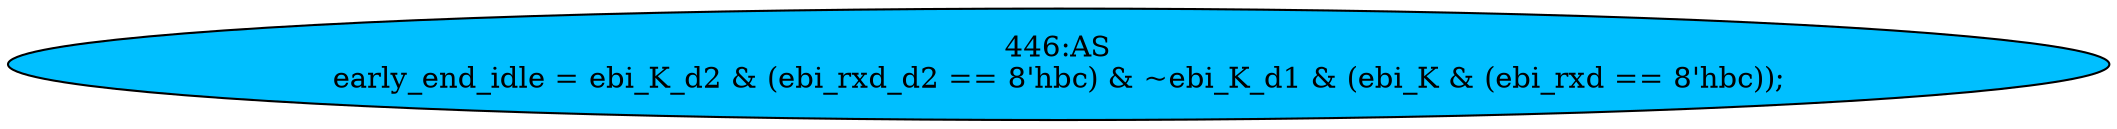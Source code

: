 strict digraph "" {
	node [label="\N"];
	"446:AS"	 [ast="<pyverilog.vparser.ast.Assign object at 0x7f702a73b2d0>",
		def_var="['early_end_idle']",
		fillcolor=deepskyblue,
		label="446:AS
early_end_idle = ebi_K_d2 & (ebi_rxd_d2 == 8'hbc) & ~ebi_K_d1 & (ebi_K & (ebi_rxd == 8'hbc));",
		statements="[]",
		style=filled,
		typ=Assign,
		use_var="['ebi_K_d2', 'ebi_rxd_d2', 'ebi_K_d1', 'ebi_K', 'ebi_rxd']"];
}
